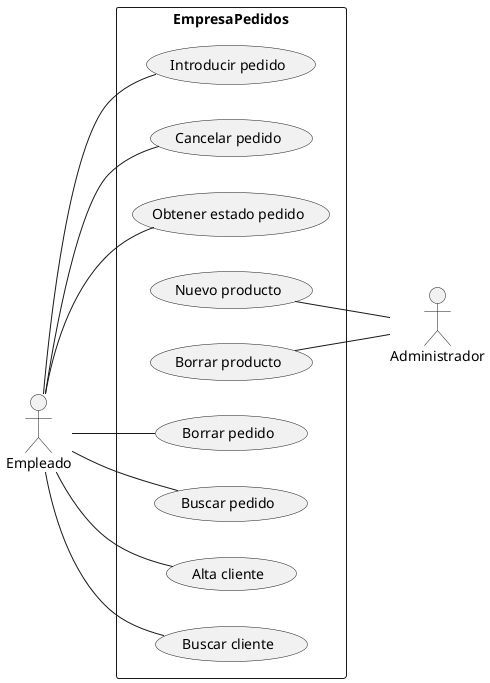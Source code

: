 @startuml

left to right direction
rectangle EmpresaPedidos {
usecase "Introducir pedido"
usecase "Cancelar pedido"
usecase "Obtener estado pedido"
usecase "Nuevo producto"
usecase "Borrar producto"
usecase "Borrar pedido"
usecase "Buscar pedido"
usecase "Alta cliente"
usecase "Buscar cliente"
}
Empleado -- (Introducir pedido)
Empleado -- (Cancelar pedido)
Empleado -- (Obtener estado pedido)
(Nuevo producto) -- Administrador
(Borrar producto) -- Administrador
Empleado -- (Borrar pedido)
Empleado -- (Buscar pedido)
Empleado -- (Alta cliente)
Empleado -- (Buscar cliente)

@enduml